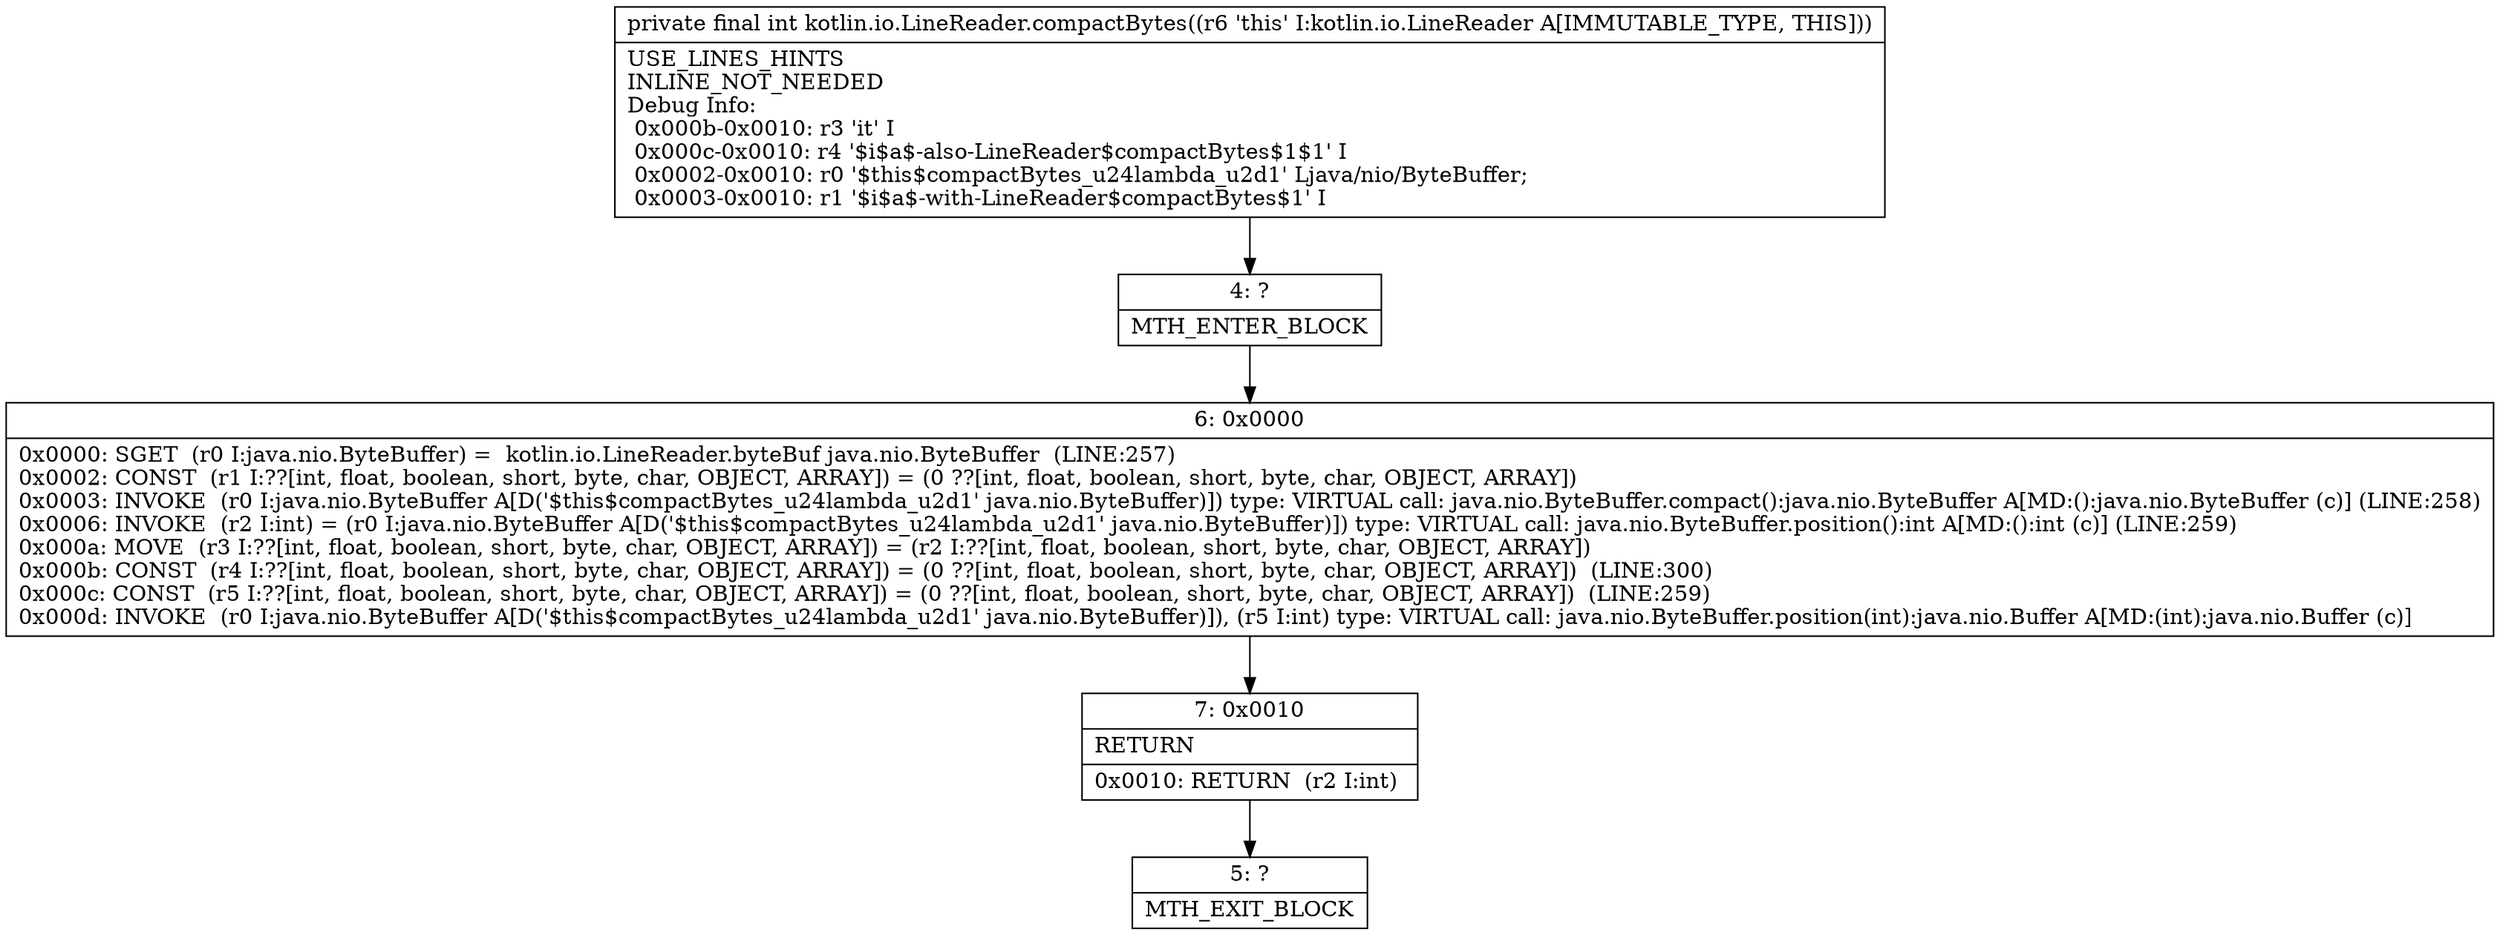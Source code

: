 digraph "CFG forkotlin.io.LineReader.compactBytes()I" {
Node_4 [shape=record,label="{4\:\ ?|MTH_ENTER_BLOCK\l}"];
Node_6 [shape=record,label="{6\:\ 0x0000|0x0000: SGET  (r0 I:java.nio.ByteBuffer) =  kotlin.io.LineReader.byteBuf java.nio.ByteBuffer  (LINE:257)\l0x0002: CONST  (r1 I:??[int, float, boolean, short, byte, char, OBJECT, ARRAY]) = (0 ??[int, float, boolean, short, byte, char, OBJECT, ARRAY]) \l0x0003: INVOKE  (r0 I:java.nio.ByteBuffer A[D('$this$compactBytes_u24lambda_u2d1' java.nio.ByteBuffer)]) type: VIRTUAL call: java.nio.ByteBuffer.compact():java.nio.ByteBuffer A[MD:():java.nio.ByteBuffer (c)] (LINE:258)\l0x0006: INVOKE  (r2 I:int) = (r0 I:java.nio.ByteBuffer A[D('$this$compactBytes_u24lambda_u2d1' java.nio.ByteBuffer)]) type: VIRTUAL call: java.nio.ByteBuffer.position():int A[MD:():int (c)] (LINE:259)\l0x000a: MOVE  (r3 I:??[int, float, boolean, short, byte, char, OBJECT, ARRAY]) = (r2 I:??[int, float, boolean, short, byte, char, OBJECT, ARRAY]) \l0x000b: CONST  (r4 I:??[int, float, boolean, short, byte, char, OBJECT, ARRAY]) = (0 ??[int, float, boolean, short, byte, char, OBJECT, ARRAY])  (LINE:300)\l0x000c: CONST  (r5 I:??[int, float, boolean, short, byte, char, OBJECT, ARRAY]) = (0 ??[int, float, boolean, short, byte, char, OBJECT, ARRAY])  (LINE:259)\l0x000d: INVOKE  (r0 I:java.nio.ByteBuffer A[D('$this$compactBytes_u24lambda_u2d1' java.nio.ByteBuffer)]), (r5 I:int) type: VIRTUAL call: java.nio.ByteBuffer.position(int):java.nio.Buffer A[MD:(int):java.nio.Buffer (c)]\l}"];
Node_7 [shape=record,label="{7\:\ 0x0010|RETURN\l|0x0010: RETURN  (r2 I:int) \l}"];
Node_5 [shape=record,label="{5\:\ ?|MTH_EXIT_BLOCK\l}"];
MethodNode[shape=record,label="{private final int kotlin.io.LineReader.compactBytes((r6 'this' I:kotlin.io.LineReader A[IMMUTABLE_TYPE, THIS]))  | USE_LINES_HINTS\lINLINE_NOT_NEEDED\lDebug Info:\l  0x000b\-0x0010: r3 'it' I\l  0x000c\-0x0010: r4 '$i$a$\-also\-LineReader$compactBytes$1$1' I\l  0x0002\-0x0010: r0 '$this$compactBytes_u24lambda_u2d1' Ljava\/nio\/ByteBuffer;\l  0x0003\-0x0010: r1 '$i$a$\-with\-LineReader$compactBytes$1' I\l}"];
MethodNode -> Node_4;Node_4 -> Node_6;
Node_6 -> Node_7;
Node_7 -> Node_5;
}

